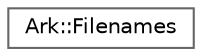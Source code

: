 digraph "Graphical Class Hierarchy"
{
 // INTERACTIVE_SVG=YES
 // LATEX_PDF_SIZE
  bgcolor="transparent";
  edge [fontname=Helvetica,fontsize=10,labelfontname=Helvetica,labelfontsize=10];
  node [fontname=Helvetica,fontsize=10,shape=box,height=0.2,width=0.4];
  rankdir="LR";
  Node0 [id="Node000000",label="Ark::Filenames",height=0.2,width=0.4,color="grey40", fillcolor="white", style="filled",URL="$d4/de7/structArk_1_1Filenames.html",tooltip=" "];
}
